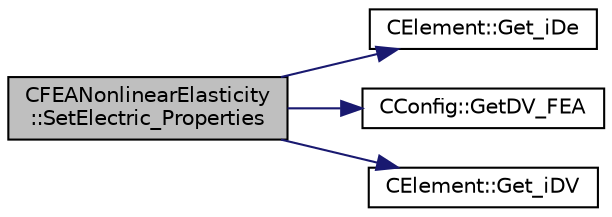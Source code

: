 digraph "CFEANonlinearElasticity::SetElectric_Properties"
{
  edge [fontname="Helvetica",fontsize="10",labelfontname="Helvetica",labelfontsize="10"];
  node [fontname="Helvetica",fontsize="10",shape=record];
  rankdir="LR";
  Node188 [label="CFEANonlinearElasticity\l::SetElectric_Properties",height=0.2,width=0.4,color="black", fillcolor="grey75", style="filled", fontcolor="black"];
  Node188 -> Node189 [color="midnightblue",fontsize="10",style="solid",fontname="Helvetica"];
  Node189 [label="CElement::Get_iDe",height=0.2,width=0.4,color="black", fillcolor="white", style="filled",URL="$class_c_element.html#a81c24fda8ff30988042966be1ac57cb0",tooltip="Return the value of the identifier for the Dielectric Elastomers. "];
  Node188 -> Node190 [color="midnightblue",fontsize="10",style="solid",fontname="Helvetica"];
  Node190 [label="CConfig::GetDV_FEA",height=0.2,width=0.4,color="black", fillcolor="white", style="filled",URL="$class_c_config.html#a76b87a4b23cfd858b5473d9b9650eb1a",tooltip="Get the kind of design variable for FEA. "];
  Node188 -> Node191 [color="midnightblue",fontsize="10",style="solid",fontname="Helvetica"];
  Node191 [label="CElement::Get_iDV",height=0.2,width=0.4,color="black", fillcolor="white", style="filled",URL="$class_c_element.html#a9aca256c29c68f6be62c9a74f7a39fa8",tooltip="Return the value of the identifier for the Design Variable. "];
}

